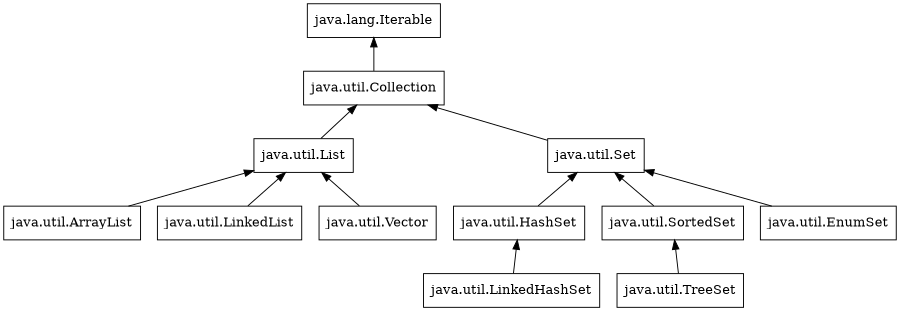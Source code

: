 digraph {
  size="6,11"
  rankdir="BT"
  node          [shape=box]
  collection    [label="java.util.Collection"]
  iterable      [label="java.lang.Iterable"]
  list          [label="java.util.List"]
  set           [label="java.util.Set"]
  arraylist     [label="java.util.ArrayList"]
  linkedlist    [label="java.util.LinkedList"]
  vector        [label="java.util.Vector"]
  hashset       [label="java.util.HashSet"]
  linkedhashset [label="java.util.LinkedHashSet"]
  sortedset     [label="java.util.SortedSet"]
  treeset       [label="java.util.TreeSet"]
  enumset       [label="java.util.EnumSet"]
  
  collection -> iterable
  {list, set} -> collection
  {arraylist,linkedlist,vector} -> list
  {hashset,sortedset,enumset} -> set
  treeset -> sortedset
  linkedhashset -> hashset
}
